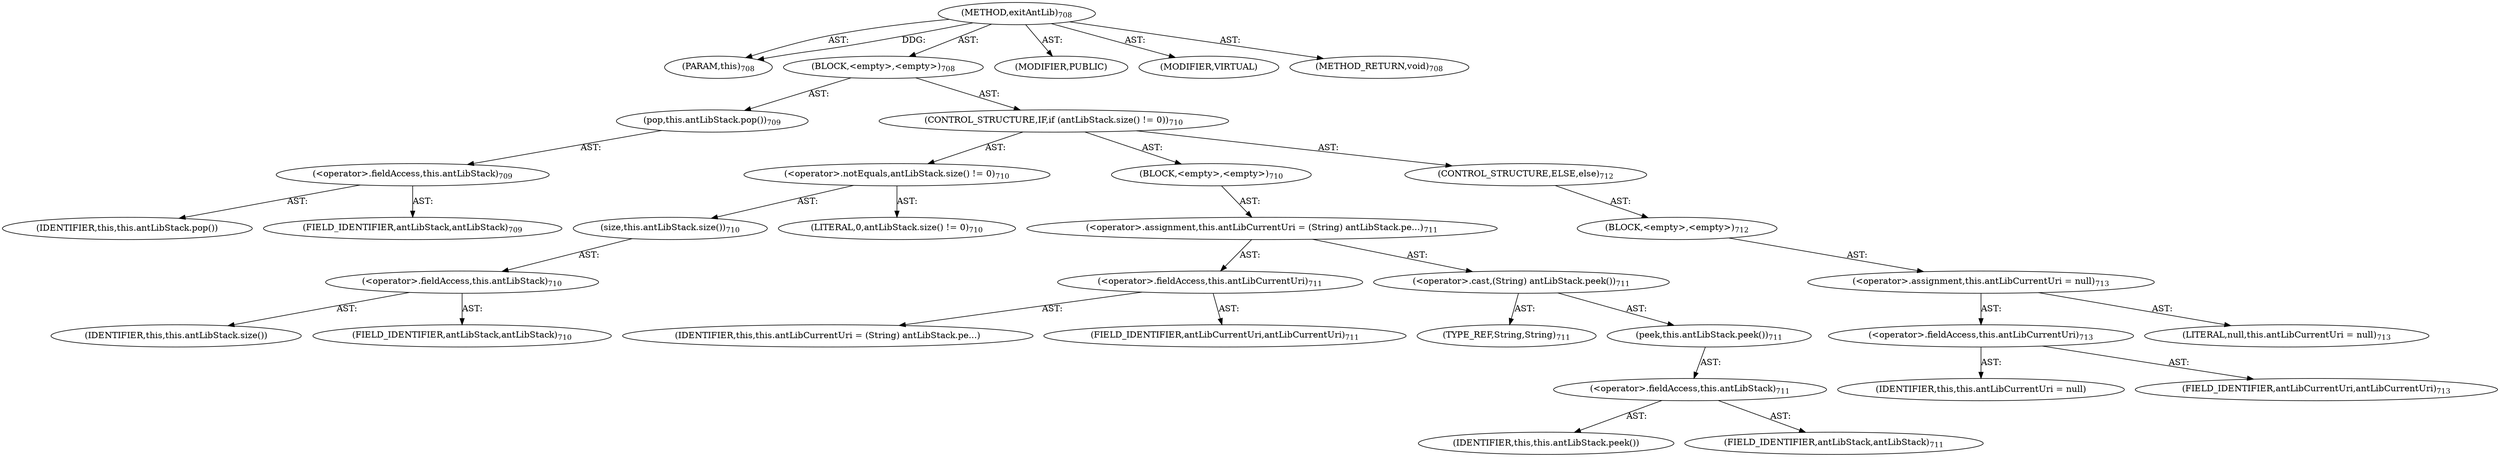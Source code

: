digraph "exitAntLib" {  
"111669149725" [label = <(METHOD,exitAntLib)<SUB>708</SUB>> ]
"115964117057" [label = <(PARAM,this)<SUB>708</SUB>> ]
"25769803859" [label = <(BLOCK,&lt;empty&gt;,&lt;empty&gt;)<SUB>708</SUB>> ]
"30064771440" [label = <(pop,this.antLibStack.pop())<SUB>709</SUB>> ]
"30064771441" [label = <(&lt;operator&gt;.fieldAccess,this.antLibStack)<SUB>709</SUB>> ]
"68719477085" [label = <(IDENTIFIER,this,this.antLibStack.pop())> ]
"55834574939" [label = <(FIELD_IDENTIFIER,antLibStack,antLibStack)<SUB>709</SUB>> ]
"47244640294" [label = <(CONTROL_STRUCTURE,IF,if (antLibStack.size() != 0))<SUB>710</SUB>> ]
"30064771442" [label = <(&lt;operator&gt;.notEquals,antLibStack.size() != 0)<SUB>710</SUB>> ]
"30064771443" [label = <(size,this.antLibStack.size())<SUB>710</SUB>> ]
"30064771444" [label = <(&lt;operator&gt;.fieldAccess,this.antLibStack)<SUB>710</SUB>> ]
"68719477086" [label = <(IDENTIFIER,this,this.antLibStack.size())> ]
"55834574940" [label = <(FIELD_IDENTIFIER,antLibStack,antLibStack)<SUB>710</SUB>> ]
"90194313269" [label = <(LITERAL,0,antLibStack.size() != 0)<SUB>710</SUB>> ]
"25769803860" [label = <(BLOCK,&lt;empty&gt;,&lt;empty&gt;)<SUB>710</SUB>> ]
"30064771445" [label = <(&lt;operator&gt;.assignment,this.antLibCurrentUri = (String) antLibStack.pe...)<SUB>711</SUB>> ]
"30064771446" [label = <(&lt;operator&gt;.fieldAccess,this.antLibCurrentUri)<SUB>711</SUB>> ]
"68719477087" [label = <(IDENTIFIER,this,this.antLibCurrentUri = (String) antLibStack.pe...)> ]
"55834574941" [label = <(FIELD_IDENTIFIER,antLibCurrentUri,antLibCurrentUri)<SUB>711</SUB>> ]
"30064771447" [label = <(&lt;operator&gt;.cast,(String) antLibStack.peek())<SUB>711</SUB>> ]
"180388626446" [label = <(TYPE_REF,String,String)<SUB>711</SUB>> ]
"30064771448" [label = <(peek,this.antLibStack.peek())<SUB>711</SUB>> ]
"30064771449" [label = <(&lt;operator&gt;.fieldAccess,this.antLibStack)<SUB>711</SUB>> ]
"68719477088" [label = <(IDENTIFIER,this,this.antLibStack.peek())> ]
"55834574942" [label = <(FIELD_IDENTIFIER,antLibStack,antLibStack)<SUB>711</SUB>> ]
"47244640295" [label = <(CONTROL_STRUCTURE,ELSE,else)<SUB>712</SUB>> ]
"25769803861" [label = <(BLOCK,&lt;empty&gt;,&lt;empty&gt;)<SUB>712</SUB>> ]
"30064771450" [label = <(&lt;operator&gt;.assignment,this.antLibCurrentUri = null)<SUB>713</SUB>> ]
"30064771451" [label = <(&lt;operator&gt;.fieldAccess,this.antLibCurrentUri)<SUB>713</SUB>> ]
"68719477089" [label = <(IDENTIFIER,this,this.antLibCurrentUri = null)> ]
"55834574943" [label = <(FIELD_IDENTIFIER,antLibCurrentUri,antLibCurrentUri)<SUB>713</SUB>> ]
"90194313270" [label = <(LITERAL,null,this.antLibCurrentUri = null)<SUB>713</SUB>> ]
"133143986252" [label = <(MODIFIER,PUBLIC)> ]
"133143986253" [label = <(MODIFIER,VIRTUAL)> ]
"128849018909" [label = <(METHOD_RETURN,void)<SUB>708</SUB>> ]
  "111669149725" -> "115964117057"  [ label = "AST: "] 
  "111669149725" -> "25769803859"  [ label = "AST: "] 
  "111669149725" -> "133143986252"  [ label = "AST: "] 
  "111669149725" -> "133143986253"  [ label = "AST: "] 
  "111669149725" -> "128849018909"  [ label = "AST: "] 
  "25769803859" -> "30064771440"  [ label = "AST: "] 
  "25769803859" -> "47244640294"  [ label = "AST: "] 
  "30064771440" -> "30064771441"  [ label = "AST: "] 
  "30064771441" -> "68719477085"  [ label = "AST: "] 
  "30064771441" -> "55834574939"  [ label = "AST: "] 
  "47244640294" -> "30064771442"  [ label = "AST: "] 
  "47244640294" -> "25769803860"  [ label = "AST: "] 
  "47244640294" -> "47244640295"  [ label = "AST: "] 
  "30064771442" -> "30064771443"  [ label = "AST: "] 
  "30064771442" -> "90194313269"  [ label = "AST: "] 
  "30064771443" -> "30064771444"  [ label = "AST: "] 
  "30064771444" -> "68719477086"  [ label = "AST: "] 
  "30064771444" -> "55834574940"  [ label = "AST: "] 
  "25769803860" -> "30064771445"  [ label = "AST: "] 
  "30064771445" -> "30064771446"  [ label = "AST: "] 
  "30064771445" -> "30064771447"  [ label = "AST: "] 
  "30064771446" -> "68719477087"  [ label = "AST: "] 
  "30064771446" -> "55834574941"  [ label = "AST: "] 
  "30064771447" -> "180388626446"  [ label = "AST: "] 
  "30064771447" -> "30064771448"  [ label = "AST: "] 
  "30064771448" -> "30064771449"  [ label = "AST: "] 
  "30064771449" -> "68719477088"  [ label = "AST: "] 
  "30064771449" -> "55834574942"  [ label = "AST: "] 
  "47244640295" -> "25769803861"  [ label = "AST: "] 
  "25769803861" -> "30064771450"  [ label = "AST: "] 
  "30064771450" -> "30064771451"  [ label = "AST: "] 
  "30064771450" -> "90194313270"  [ label = "AST: "] 
  "30064771451" -> "68719477089"  [ label = "AST: "] 
  "30064771451" -> "55834574943"  [ label = "AST: "] 
  "111669149725" -> "115964117057"  [ label = "DDG: "] 
}
